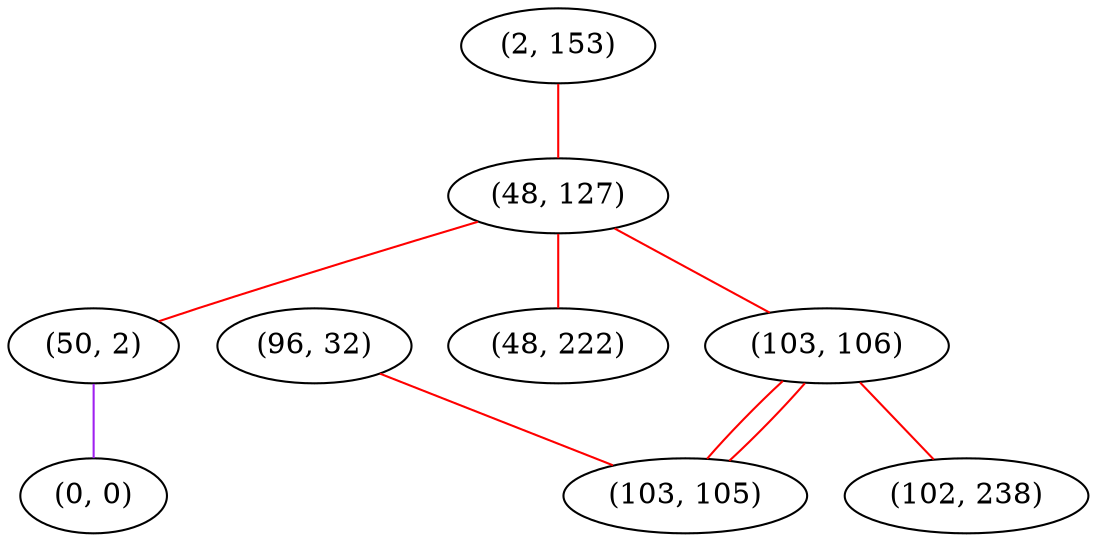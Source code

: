 graph "" {
"(96, 32)";
"(2, 153)";
"(48, 127)";
"(50, 2)";
"(48, 222)";
"(0, 0)";
"(103, 106)";
"(103, 105)";
"(102, 238)";
"(96, 32)" -- "(103, 105)"  [color=red, key=0, weight=1];
"(2, 153)" -- "(48, 127)"  [color=red, key=0, weight=1];
"(48, 127)" -- "(48, 222)"  [color=red, key=0, weight=1];
"(48, 127)" -- "(103, 106)"  [color=red, key=0, weight=1];
"(48, 127)" -- "(50, 2)"  [color=red, key=0, weight=1];
"(50, 2)" -- "(0, 0)"  [color=purple, key=0, weight=4];
"(103, 106)" -- "(103, 105)"  [color=red, key=0, weight=1];
"(103, 106)" -- "(103, 105)"  [color=red, key=1, weight=1];
"(103, 106)" -- "(102, 238)"  [color=red, key=0, weight=1];
}
